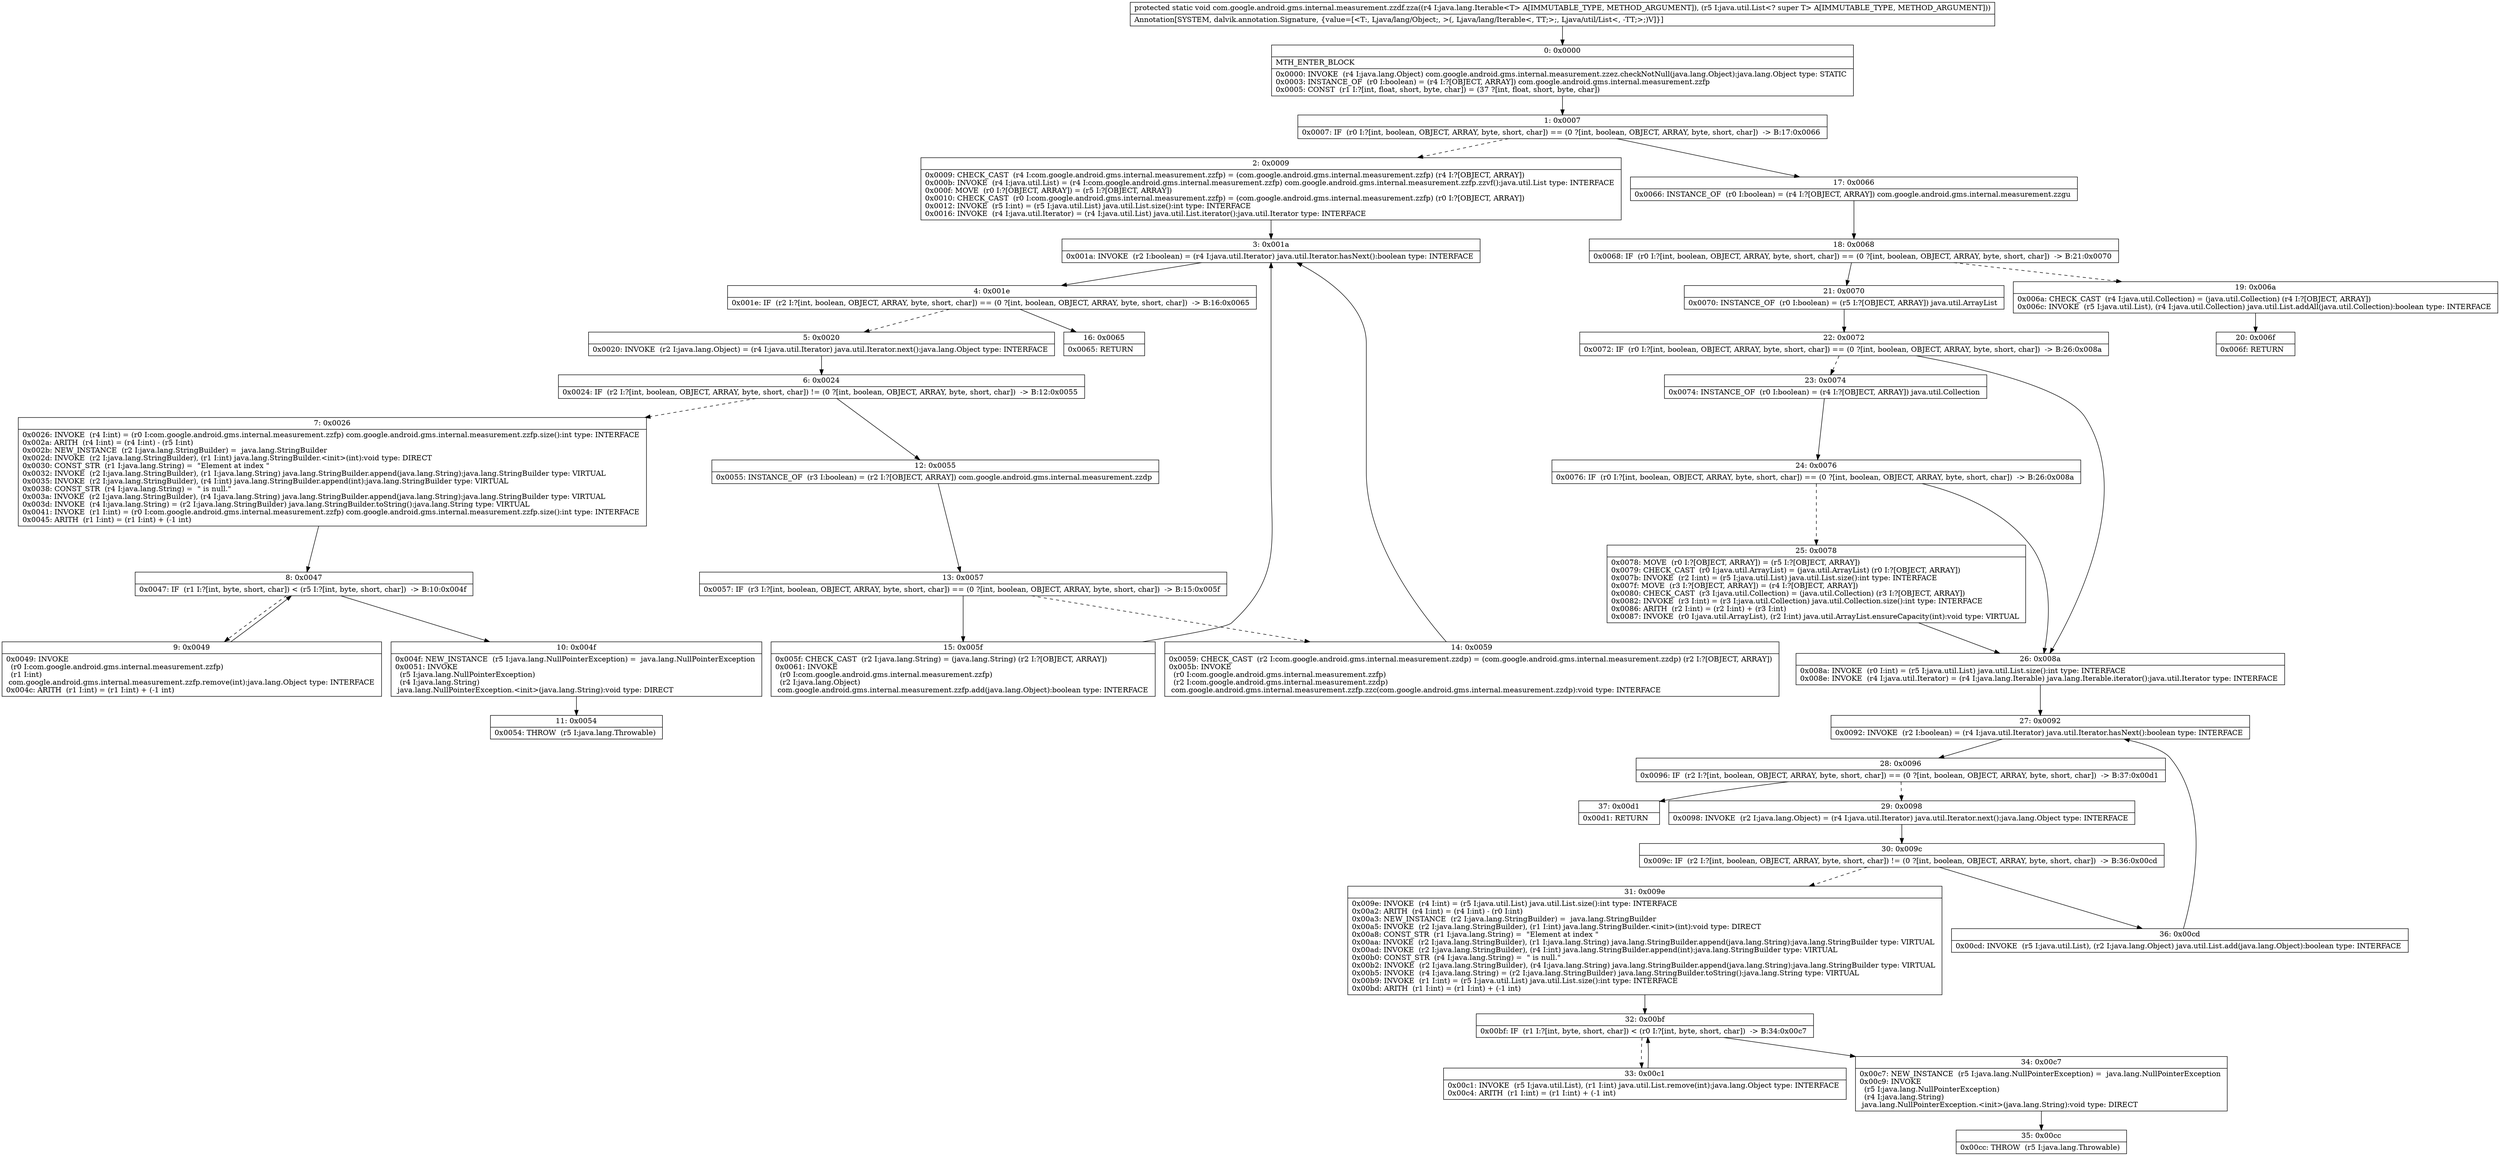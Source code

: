 digraph "CFG forcom.google.android.gms.internal.measurement.zzdf.zza(Ljava\/lang\/Iterable;Ljava\/util\/List;)V" {
Node_0 [shape=record,label="{0\:\ 0x0000|MTH_ENTER_BLOCK\l|0x0000: INVOKE  (r4 I:java.lang.Object) com.google.android.gms.internal.measurement.zzez.checkNotNull(java.lang.Object):java.lang.Object type: STATIC \l0x0003: INSTANCE_OF  (r0 I:boolean) = (r4 I:?[OBJECT, ARRAY]) com.google.android.gms.internal.measurement.zzfp \l0x0005: CONST  (r1 I:?[int, float, short, byte, char]) = (37 ?[int, float, short, byte, char]) \l}"];
Node_1 [shape=record,label="{1\:\ 0x0007|0x0007: IF  (r0 I:?[int, boolean, OBJECT, ARRAY, byte, short, char]) == (0 ?[int, boolean, OBJECT, ARRAY, byte, short, char])  \-\> B:17:0x0066 \l}"];
Node_2 [shape=record,label="{2\:\ 0x0009|0x0009: CHECK_CAST  (r4 I:com.google.android.gms.internal.measurement.zzfp) = (com.google.android.gms.internal.measurement.zzfp) (r4 I:?[OBJECT, ARRAY]) \l0x000b: INVOKE  (r4 I:java.util.List) = (r4 I:com.google.android.gms.internal.measurement.zzfp) com.google.android.gms.internal.measurement.zzfp.zzvf():java.util.List type: INTERFACE \l0x000f: MOVE  (r0 I:?[OBJECT, ARRAY]) = (r5 I:?[OBJECT, ARRAY]) \l0x0010: CHECK_CAST  (r0 I:com.google.android.gms.internal.measurement.zzfp) = (com.google.android.gms.internal.measurement.zzfp) (r0 I:?[OBJECT, ARRAY]) \l0x0012: INVOKE  (r5 I:int) = (r5 I:java.util.List) java.util.List.size():int type: INTERFACE \l0x0016: INVOKE  (r4 I:java.util.Iterator) = (r4 I:java.util.List) java.util.List.iterator():java.util.Iterator type: INTERFACE \l}"];
Node_3 [shape=record,label="{3\:\ 0x001a|0x001a: INVOKE  (r2 I:boolean) = (r4 I:java.util.Iterator) java.util.Iterator.hasNext():boolean type: INTERFACE \l}"];
Node_4 [shape=record,label="{4\:\ 0x001e|0x001e: IF  (r2 I:?[int, boolean, OBJECT, ARRAY, byte, short, char]) == (0 ?[int, boolean, OBJECT, ARRAY, byte, short, char])  \-\> B:16:0x0065 \l}"];
Node_5 [shape=record,label="{5\:\ 0x0020|0x0020: INVOKE  (r2 I:java.lang.Object) = (r4 I:java.util.Iterator) java.util.Iterator.next():java.lang.Object type: INTERFACE \l}"];
Node_6 [shape=record,label="{6\:\ 0x0024|0x0024: IF  (r2 I:?[int, boolean, OBJECT, ARRAY, byte, short, char]) != (0 ?[int, boolean, OBJECT, ARRAY, byte, short, char])  \-\> B:12:0x0055 \l}"];
Node_7 [shape=record,label="{7\:\ 0x0026|0x0026: INVOKE  (r4 I:int) = (r0 I:com.google.android.gms.internal.measurement.zzfp) com.google.android.gms.internal.measurement.zzfp.size():int type: INTERFACE \l0x002a: ARITH  (r4 I:int) = (r4 I:int) \- (r5 I:int) \l0x002b: NEW_INSTANCE  (r2 I:java.lang.StringBuilder) =  java.lang.StringBuilder \l0x002d: INVOKE  (r2 I:java.lang.StringBuilder), (r1 I:int) java.lang.StringBuilder.\<init\>(int):void type: DIRECT \l0x0030: CONST_STR  (r1 I:java.lang.String) =  \"Element at index \" \l0x0032: INVOKE  (r2 I:java.lang.StringBuilder), (r1 I:java.lang.String) java.lang.StringBuilder.append(java.lang.String):java.lang.StringBuilder type: VIRTUAL \l0x0035: INVOKE  (r2 I:java.lang.StringBuilder), (r4 I:int) java.lang.StringBuilder.append(int):java.lang.StringBuilder type: VIRTUAL \l0x0038: CONST_STR  (r4 I:java.lang.String) =  \" is null.\" \l0x003a: INVOKE  (r2 I:java.lang.StringBuilder), (r4 I:java.lang.String) java.lang.StringBuilder.append(java.lang.String):java.lang.StringBuilder type: VIRTUAL \l0x003d: INVOKE  (r4 I:java.lang.String) = (r2 I:java.lang.StringBuilder) java.lang.StringBuilder.toString():java.lang.String type: VIRTUAL \l0x0041: INVOKE  (r1 I:int) = (r0 I:com.google.android.gms.internal.measurement.zzfp) com.google.android.gms.internal.measurement.zzfp.size():int type: INTERFACE \l0x0045: ARITH  (r1 I:int) = (r1 I:int) + (\-1 int) \l}"];
Node_8 [shape=record,label="{8\:\ 0x0047|0x0047: IF  (r1 I:?[int, byte, short, char]) \< (r5 I:?[int, byte, short, char])  \-\> B:10:0x004f \l}"];
Node_9 [shape=record,label="{9\:\ 0x0049|0x0049: INVOKE  \l  (r0 I:com.google.android.gms.internal.measurement.zzfp)\l  (r1 I:int)\l com.google.android.gms.internal.measurement.zzfp.remove(int):java.lang.Object type: INTERFACE \l0x004c: ARITH  (r1 I:int) = (r1 I:int) + (\-1 int) \l}"];
Node_10 [shape=record,label="{10\:\ 0x004f|0x004f: NEW_INSTANCE  (r5 I:java.lang.NullPointerException) =  java.lang.NullPointerException \l0x0051: INVOKE  \l  (r5 I:java.lang.NullPointerException)\l  (r4 I:java.lang.String)\l java.lang.NullPointerException.\<init\>(java.lang.String):void type: DIRECT \l}"];
Node_11 [shape=record,label="{11\:\ 0x0054|0x0054: THROW  (r5 I:java.lang.Throwable) \l}"];
Node_12 [shape=record,label="{12\:\ 0x0055|0x0055: INSTANCE_OF  (r3 I:boolean) = (r2 I:?[OBJECT, ARRAY]) com.google.android.gms.internal.measurement.zzdp \l}"];
Node_13 [shape=record,label="{13\:\ 0x0057|0x0057: IF  (r3 I:?[int, boolean, OBJECT, ARRAY, byte, short, char]) == (0 ?[int, boolean, OBJECT, ARRAY, byte, short, char])  \-\> B:15:0x005f \l}"];
Node_14 [shape=record,label="{14\:\ 0x0059|0x0059: CHECK_CAST  (r2 I:com.google.android.gms.internal.measurement.zzdp) = (com.google.android.gms.internal.measurement.zzdp) (r2 I:?[OBJECT, ARRAY]) \l0x005b: INVOKE  \l  (r0 I:com.google.android.gms.internal.measurement.zzfp)\l  (r2 I:com.google.android.gms.internal.measurement.zzdp)\l com.google.android.gms.internal.measurement.zzfp.zzc(com.google.android.gms.internal.measurement.zzdp):void type: INTERFACE \l}"];
Node_15 [shape=record,label="{15\:\ 0x005f|0x005f: CHECK_CAST  (r2 I:java.lang.String) = (java.lang.String) (r2 I:?[OBJECT, ARRAY]) \l0x0061: INVOKE  \l  (r0 I:com.google.android.gms.internal.measurement.zzfp)\l  (r2 I:java.lang.Object)\l com.google.android.gms.internal.measurement.zzfp.add(java.lang.Object):boolean type: INTERFACE \l}"];
Node_16 [shape=record,label="{16\:\ 0x0065|0x0065: RETURN   \l}"];
Node_17 [shape=record,label="{17\:\ 0x0066|0x0066: INSTANCE_OF  (r0 I:boolean) = (r4 I:?[OBJECT, ARRAY]) com.google.android.gms.internal.measurement.zzgu \l}"];
Node_18 [shape=record,label="{18\:\ 0x0068|0x0068: IF  (r0 I:?[int, boolean, OBJECT, ARRAY, byte, short, char]) == (0 ?[int, boolean, OBJECT, ARRAY, byte, short, char])  \-\> B:21:0x0070 \l}"];
Node_19 [shape=record,label="{19\:\ 0x006a|0x006a: CHECK_CAST  (r4 I:java.util.Collection) = (java.util.Collection) (r4 I:?[OBJECT, ARRAY]) \l0x006c: INVOKE  (r5 I:java.util.List), (r4 I:java.util.Collection) java.util.List.addAll(java.util.Collection):boolean type: INTERFACE \l}"];
Node_20 [shape=record,label="{20\:\ 0x006f|0x006f: RETURN   \l}"];
Node_21 [shape=record,label="{21\:\ 0x0070|0x0070: INSTANCE_OF  (r0 I:boolean) = (r5 I:?[OBJECT, ARRAY]) java.util.ArrayList \l}"];
Node_22 [shape=record,label="{22\:\ 0x0072|0x0072: IF  (r0 I:?[int, boolean, OBJECT, ARRAY, byte, short, char]) == (0 ?[int, boolean, OBJECT, ARRAY, byte, short, char])  \-\> B:26:0x008a \l}"];
Node_23 [shape=record,label="{23\:\ 0x0074|0x0074: INSTANCE_OF  (r0 I:boolean) = (r4 I:?[OBJECT, ARRAY]) java.util.Collection \l}"];
Node_24 [shape=record,label="{24\:\ 0x0076|0x0076: IF  (r0 I:?[int, boolean, OBJECT, ARRAY, byte, short, char]) == (0 ?[int, boolean, OBJECT, ARRAY, byte, short, char])  \-\> B:26:0x008a \l}"];
Node_25 [shape=record,label="{25\:\ 0x0078|0x0078: MOVE  (r0 I:?[OBJECT, ARRAY]) = (r5 I:?[OBJECT, ARRAY]) \l0x0079: CHECK_CAST  (r0 I:java.util.ArrayList) = (java.util.ArrayList) (r0 I:?[OBJECT, ARRAY]) \l0x007b: INVOKE  (r2 I:int) = (r5 I:java.util.List) java.util.List.size():int type: INTERFACE \l0x007f: MOVE  (r3 I:?[OBJECT, ARRAY]) = (r4 I:?[OBJECT, ARRAY]) \l0x0080: CHECK_CAST  (r3 I:java.util.Collection) = (java.util.Collection) (r3 I:?[OBJECT, ARRAY]) \l0x0082: INVOKE  (r3 I:int) = (r3 I:java.util.Collection) java.util.Collection.size():int type: INTERFACE \l0x0086: ARITH  (r2 I:int) = (r2 I:int) + (r3 I:int) \l0x0087: INVOKE  (r0 I:java.util.ArrayList), (r2 I:int) java.util.ArrayList.ensureCapacity(int):void type: VIRTUAL \l}"];
Node_26 [shape=record,label="{26\:\ 0x008a|0x008a: INVOKE  (r0 I:int) = (r5 I:java.util.List) java.util.List.size():int type: INTERFACE \l0x008e: INVOKE  (r4 I:java.util.Iterator) = (r4 I:java.lang.Iterable) java.lang.Iterable.iterator():java.util.Iterator type: INTERFACE \l}"];
Node_27 [shape=record,label="{27\:\ 0x0092|0x0092: INVOKE  (r2 I:boolean) = (r4 I:java.util.Iterator) java.util.Iterator.hasNext():boolean type: INTERFACE \l}"];
Node_28 [shape=record,label="{28\:\ 0x0096|0x0096: IF  (r2 I:?[int, boolean, OBJECT, ARRAY, byte, short, char]) == (0 ?[int, boolean, OBJECT, ARRAY, byte, short, char])  \-\> B:37:0x00d1 \l}"];
Node_29 [shape=record,label="{29\:\ 0x0098|0x0098: INVOKE  (r2 I:java.lang.Object) = (r4 I:java.util.Iterator) java.util.Iterator.next():java.lang.Object type: INTERFACE \l}"];
Node_30 [shape=record,label="{30\:\ 0x009c|0x009c: IF  (r2 I:?[int, boolean, OBJECT, ARRAY, byte, short, char]) != (0 ?[int, boolean, OBJECT, ARRAY, byte, short, char])  \-\> B:36:0x00cd \l}"];
Node_31 [shape=record,label="{31\:\ 0x009e|0x009e: INVOKE  (r4 I:int) = (r5 I:java.util.List) java.util.List.size():int type: INTERFACE \l0x00a2: ARITH  (r4 I:int) = (r4 I:int) \- (r0 I:int) \l0x00a3: NEW_INSTANCE  (r2 I:java.lang.StringBuilder) =  java.lang.StringBuilder \l0x00a5: INVOKE  (r2 I:java.lang.StringBuilder), (r1 I:int) java.lang.StringBuilder.\<init\>(int):void type: DIRECT \l0x00a8: CONST_STR  (r1 I:java.lang.String) =  \"Element at index \" \l0x00aa: INVOKE  (r2 I:java.lang.StringBuilder), (r1 I:java.lang.String) java.lang.StringBuilder.append(java.lang.String):java.lang.StringBuilder type: VIRTUAL \l0x00ad: INVOKE  (r2 I:java.lang.StringBuilder), (r4 I:int) java.lang.StringBuilder.append(int):java.lang.StringBuilder type: VIRTUAL \l0x00b0: CONST_STR  (r4 I:java.lang.String) =  \" is null.\" \l0x00b2: INVOKE  (r2 I:java.lang.StringBuilder), (r4 I:java.lang.String) java.lang.StringBuilder.append(java.lang.String):java.lang.StringBuilder type: VIRTUAL \l0x00b5: INVOKE  (r4 I:java.lang.String) = (r2 I:java.lang.StringBuilder) java.lang.StringBuilder.toString():java.lang.String type: VIRTUAL \l0x00b9: INVOKE  (r1 I:int) = (r5 I:java.util.List) java.util.List.size():int type: INTERFACE \l0x00bd: ARITH  (r1 I:int) = (r1 I:int) + (\-1 int) \l}"];
Node_32 [shape=record,label="{32\:\ 0x00bf|0x00bf: IF  (r1 I:?[int, byte, short, char]) \< (r0 I:?[int, byte, short, char])  \-\> B:34:0x00c7 \l}"];
Node_33 [shape=record,label="{33\:\ 0x00c1|0x00c1: INVOKE  (r5 I:java.util.List), (r1 I:int) java.util.List.remove(int):java.lang.Object type: INTERFACE \l0x00c4: ARITH  (r1 I:int) = (r1 I:int) + (\-1 int) \l}"];
Node_34 [shape=record,label="{34\:\ 0x00c7|0x00c7: NEW_INSTANCE  (r5 I:java.lang.NullPointerException) =  java.lang.NullPointerException \l0x00c9: INVOKE  \l  (r5 I:java.lang.NullPointerException)\l  (r4 I:java.lang.String)\l java.lang.NullPointerException.\<init\>(java.lang.String):void type: DIRECT \l}"];
Node_35 [shape=record,label="{35\:\ 0x00cc|0x00cc: THROW  (r5 I:java.lang.Throwable) \l}"];
Node_36 [shape=record,label="{36\:\ 0x00cd|0x00cd: INVOKE  (r5 I:java.util.List), (r2 I:java.lang.Object) java.util.List.add(java.lang.Object):boolean type: INTERFACE \l}"];
Node_37 [shape=record,label="{37\:\ 0x00d1|0x00d1: RETURN   \l}"];
MethodNode[shape=record,label="{protected static void com.google.android.gms.internal.measurement.zzdf.zza((r4 I:java.lang.Iterable\<T\> A[IMMUTABLE_TYPE, METHOD_ARGUMENT]), (r5 I:java.util.List\<? super T\> A[IMMUTABLE_TYPE, METHOD_ARGUMENT]))  | Annotation[SYSTEM, dalvik.annotation.Signature, \{value=[\<T:, Ljava\/lang\/Object;, \>(, Ljava\/lang\/Iterable\<, TT;\>;, Ljava\/util\/List\<, \-TT;\>;)V]\}]\l}"];
MethodNode -> Node_0;
Node_0 -> Node_1;
Node_1 -> Node_2[style=dashed];
Node_1 -> Node_17;
Node_2 -> Node_3;
Node_3 -> Node_4;
Node_4 -> Node_5[style=dashed];
Node_4 -> Node_16;
Node_5 -> Node_6;
Node_6 -> Node_7[style=dashed];
Node_6 -> Node_12;
Node_7 -> Node_8;
Node_8 -> Node_9[style=dashed];
Node_8 -> Node_10;
Node_9 -> Node_8;
Node_10 -> Node_11;
Node_12 -> Node_13;
Node_13 -> Node_14[style=dashed];
Node_13 -> Node_15;
Node_14 -> Node_3;
Node_15 -> Node_3;
Node_17 -> Node_18;
Node_18 -> Node_19[style=dashed];
Node_18 -> Node_21;
Node_19 -> Node_20;
Node_21 -> Node_22;
Node_22 -> Node_23[style=dashed];
Node_22 -> Node_26;
Node_23 -> Node_24;
Node_24 -> Node_25[style=dashed];
Node_24 -> Node_26;
Node_25 -> Node_26;
Node_26 -> Node_27;
Node_27 -> Node_28;
Node_28 -> Node_29[style=dashed];
Node_28 -> Node_37;
Node_29 -> Node_30;
Node_30 -> Node_31[style=dashed];
Node_30 -> Node_36;
Node_31 -> Node_32;
Node_32 -> Node_33[style=dashed];
Node_32 -> Node_34;
Node_33 -> Node_32;
Node_34 -> Node_35;
Node_36 -> Node_27;
}


